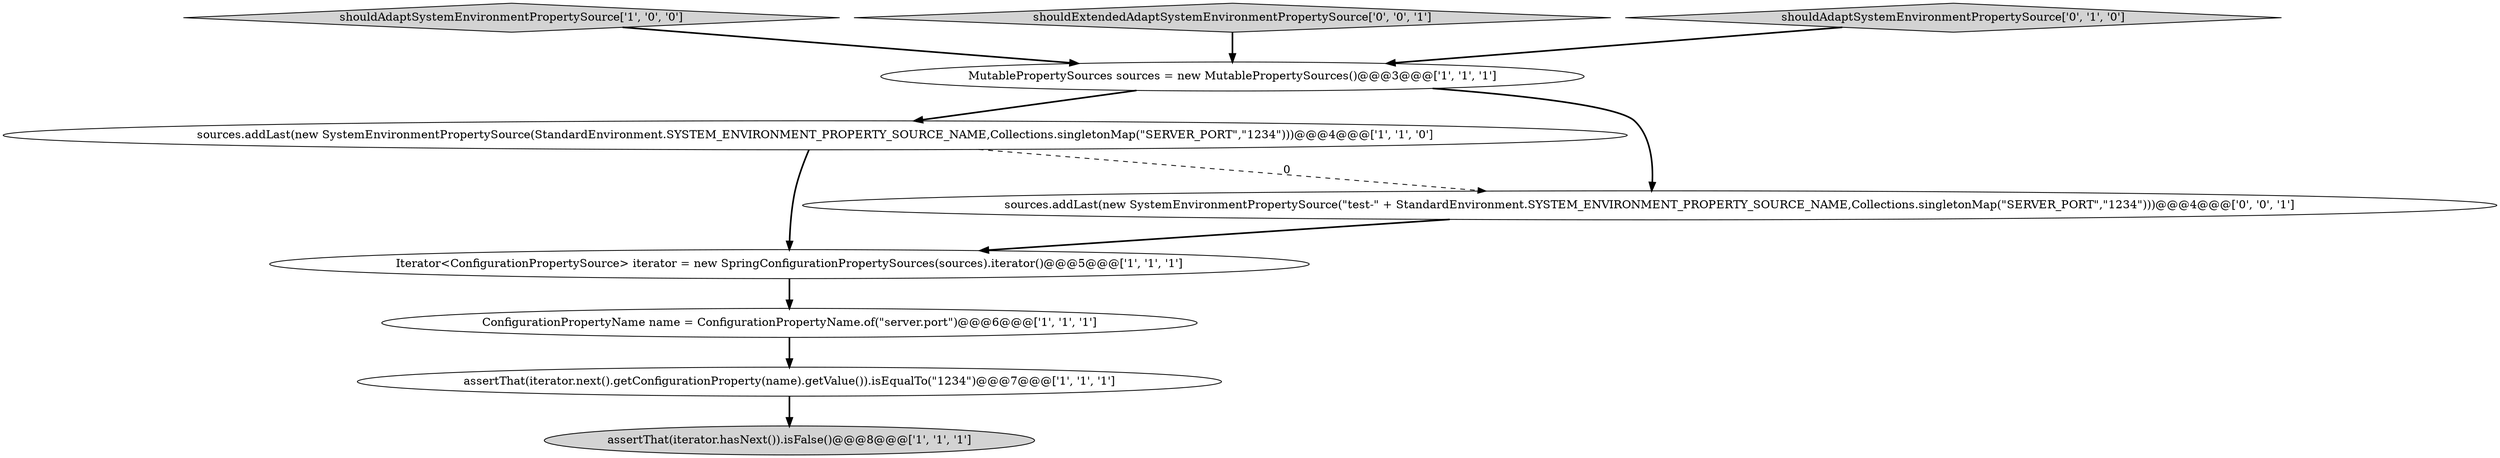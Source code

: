 digraph {
1 [style = filled, label = "shouldAdaptSystemEnvironmentPropertySource['1', '0', '0']", fillcolor = lightgray, shape = diamond image = "AAA0AAABBB1BBB"];
6 [style = filled, label = "MutablePropertySources sources = new MutablePropertySources()@@@3@@@['1', '1', '1']", fillcolor = white, shape = ellipse image = "AAA0AAABBB1BBB"];
3 [style = filled, label = "assertThat(iterator.next().getConfigurationProperty(name).getValue()).isEqualTo(\"1234\")@@@7@@@['1', '1', '1']", fillcolor = white, shape = ellipse image = "AAA0AAABBB1BBB"];
9 [style = filled, label = "shouldExtendedAdaptSystemEnvironmentPropertySource['0', '0', '1']", fillcolor = lightgray, shape = diamond image = "AAA0AAABBB3BBB"];
0 [style = filled, label = "assertThat(iterator.hasNext()).isFalse()@@@8@@@['1', '1', '1']", fillcolor = lightgray, shape = ellipse image = "AAA0AAABBB1BBB"];
4 [style = filled, label = "Iterator<ConfigurationPropertySource> iterator = new SpringConfigurationPropertySources(sources).iterator()@@@5@@@['1', '1', '1']", fillcolor = white, shape = ellipse image = "AAA0AAABBB1BBB"];
5 [style = filled, label = "sources.addLast(new SystemEnvironmentPropertySource(StandardEnvironment.SYSTEM_ENVIRONMENT_PROPERTY_SOURCE_NAME,Collections.singletonMap(\"SERVER_PORT\",\"1234\")))@@@4@@@['1', '1', '0']", fillcolor = white, shape = ellipse image = "AAA0AAABBB1BBB"];
7 [style = filled, label = "shouldAdaptSystemEnvironmentPropertySource['0', '1', '0']", fillcolor = lightgray, shape = diamond image = "AAA0AAABBB2BBB"];
8 [style = filled, label = "sources.addLast(new SystemEnvironmentPropertySource(\"test-\" + StandardEnvironment.SYSTEM_ENVIRONMENT_PROPERTY_SOURCE_NAME,Collections.singletonMap(\"SERVER_PORT\",\"1234\")))@@@4@@@['0', '0', '1']", fillcolor = white, shape = ellipse image = "AAA0AAABBB3BBB"];
2 [style = filled, label = "ConfigurationPropertyName name = ConfigurationPropertyName.of(\"server.port\")@@@6@@@['1', '1', '1']", fillcolor = white, shape = ellipse image = "AAA0AAABBB1BBB"];
6->8 [style = bold, label=""];
5->8 [style = dashed, label="0"];
3->0 [style = bold, label=""];
6->5 [style = bold, label=""];
1->6 [style = bold, label=""];
7->6 [style = bold, label=""];
4->2 [style = bold, label=""];
8->4 [style = bold, label=""];
5->4 [style = bold, label=""];
2->3 [style = bold, label=""];
9->6 [style = bold, label=""];
}

